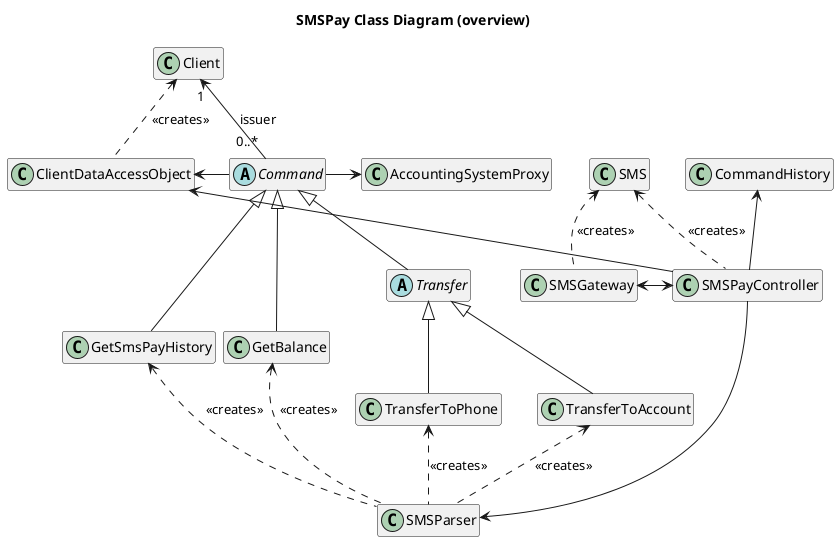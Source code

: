 @startuml
title SMSPay Class Diagram (overview)

hide members

class SMSGateway

class SMSPayController

class SMSParser

class SMS

class Client

abstract class Command
abstract class Transfer
class TransferToPhone

class TransferToAccount

class GetBalance

class GetSmsPayHistory

SMSGateway <-right-> SMSPayController
SMSPayController -right-> SMSParser
SMSPayController -up-> ClientDataAccessObject
SMSPayController -up-> CommandHistory
SMSPayController .up.> SMS : <<creates>>
SMSGateway .up.> SMS : <<creates>>
SMSParser .up.> TransferToPhone : <<creates>>
SMSParser .up.> TransferToAccount : <<creates>>
SMSParser .up.> GetBalance : <<creates>>
SMSParser .up.> GetSmsPayHistory : <<creates>>
Command "0..*" -up-> "1" Client : issuer
Command -right-> AccountingSystemProxy
Command -left-> ClientDataAccessObject
Command <|-- Transfer
Transfer <|-- TransferToPhone
Transfer <|-- TransferToAccount
Command <|-- GetBalance
Command <|-- GetSmsPayHistory
ClientDataAccessObject .up.> Client : <<creates>>
@enduml